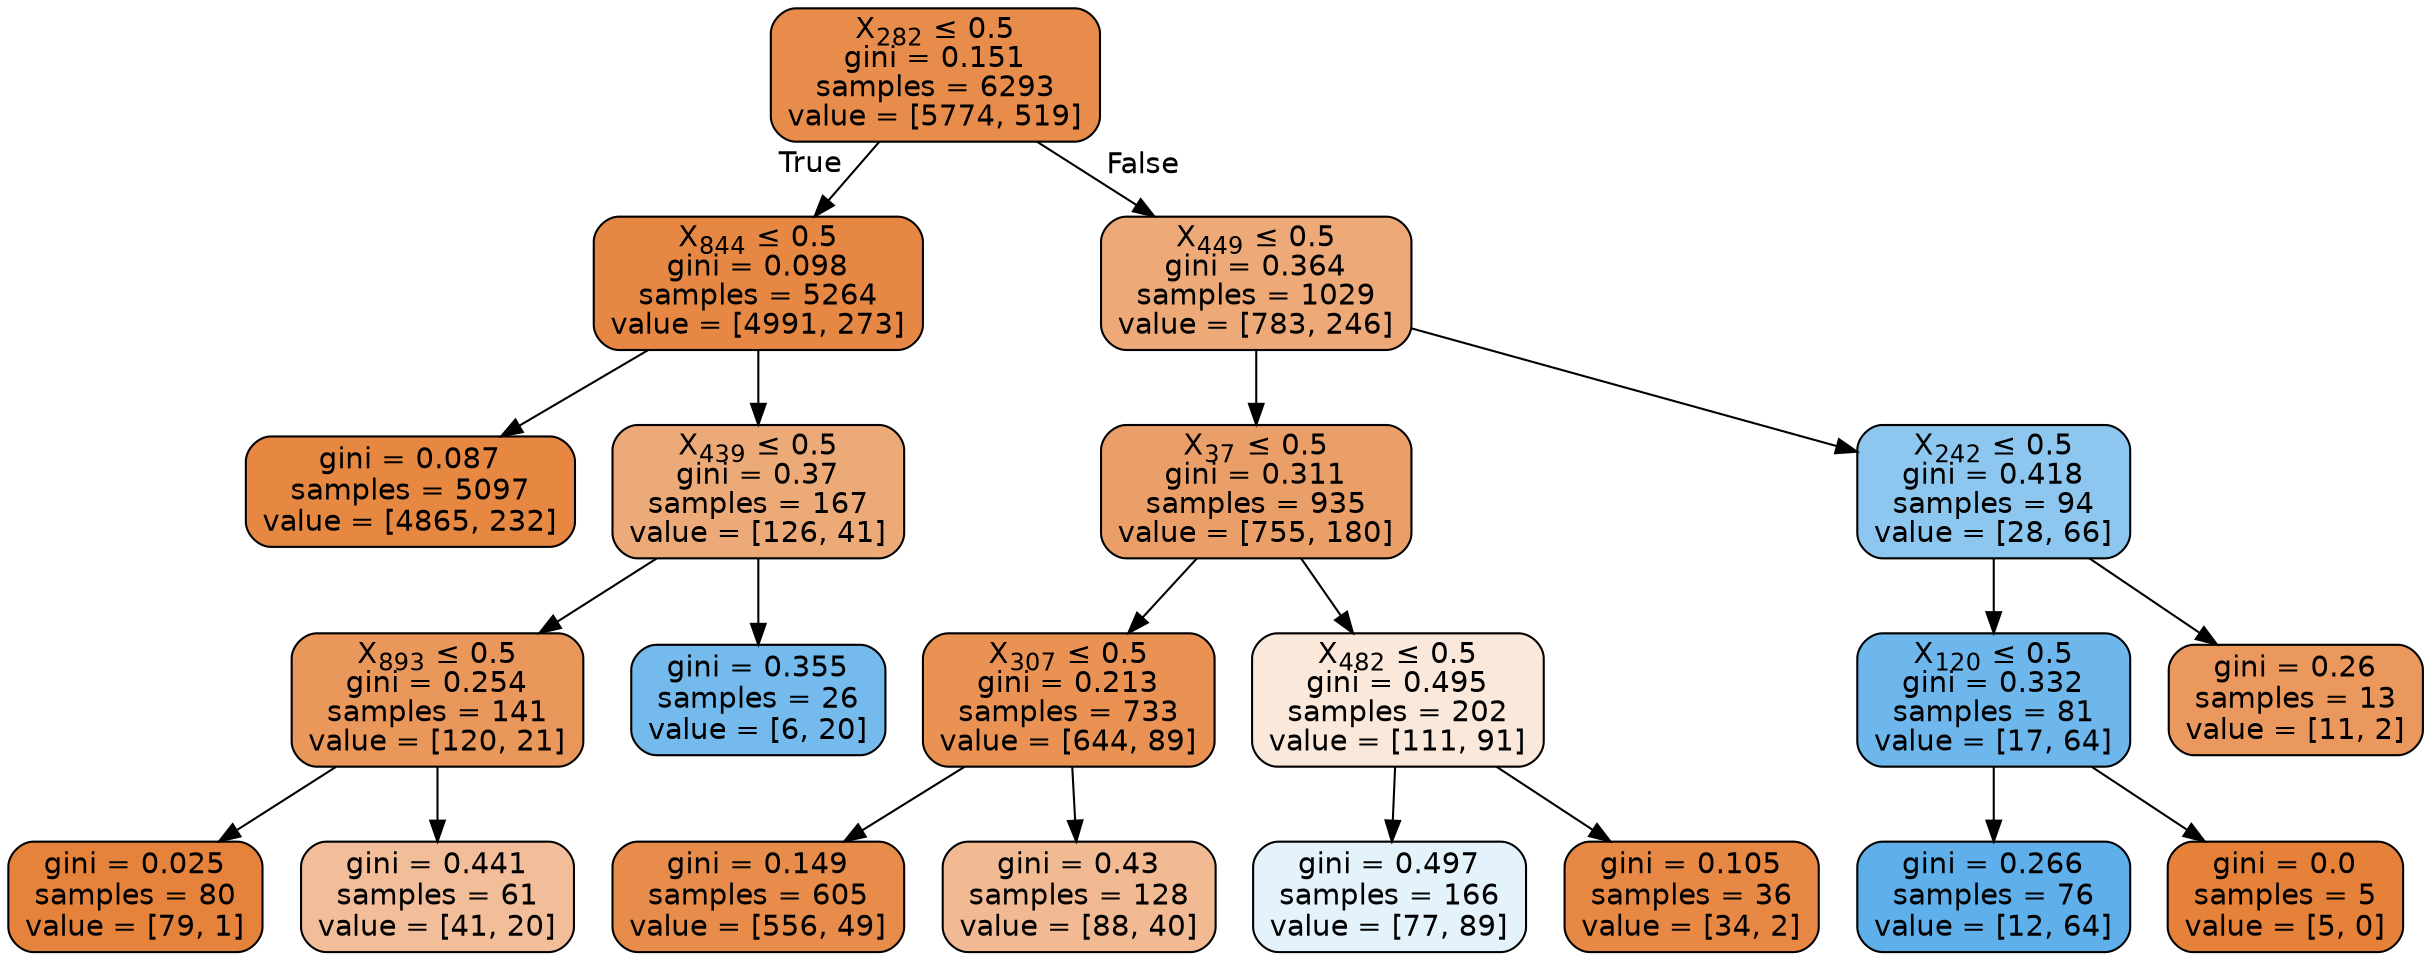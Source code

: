 digraph Tree {
node [shape=box, style="filled, rounded", color="black", fontname=helvetica] ;
edge [fontname=helvetica] ;
0 [label=<X<SUB>282</SUB> &le; 0.5<br/>gini = 0.151<br/>samples = 6293<br/>value = [5774, 519]>, fillcolor="#e78c4b"] ;
1 [label=<X<SUB>844</SUB> &le; 0.5<br/>gini = 0.098<br/>samples = 5264<br/>value = [4991, 273]>, fillcolor="#e68844"] ;
0 -> 1 [labeldistance=2.5, labelangle=45, headlabel="True"] ;
2 [label=<gini = 0.087<br/>samples = 5097<br/>value = [4865, 232]>, fillcolor="#e68742"] ;
1 -> 2 ;
3 [label=<X<SUB>439</SUB> &le; 0.5<br/>gini = 0.37<br/>samples = 167<br/>value = [126, 41]>, fillcolor="#edaa79"] ;
1 -> 3 ;
4 [label=<X<SUB>893</SUB> &le; 0.5<br/>gini = 0.254<br/>samples = 141<br/>value = [120, 21]>, fillcolor="#ea975c"] ;
3 -> 4 ;
5 [label=<gini = 0.025<br/>samples = 80<br/>value = [79, 1]>, fillcolor="#e5833c"] ;
4 -> 5 ;
6 [label=<gini = 0.441<br/>samples = 61<br/>value = [41, 20]>, fillcolor="#f2be9a"] ;
4 -> 6 ;
7 [label=<gini = 0.355<br/>samples = 26<br/>value = [6, 20]>, fillcolor="#74baed"] ;
3 -> 7 ;
8 [label=<X<SUB>449</SUB> &le; 0.5<br/>gini = 0.364<br/>samples = 1029<br/>value = [783, 246]>, fillcolor="#eda977"] ;
0 -> 8 [labeldistance=2.5, labelangle=-45, headlabel="False"] ;
9 [label=<X<SUB>37</SUB> &le; 0.5<br/>gini = 0.311<br/>samples = 935<br/>value = [755, 180]>, fillcolor="#eb9f68"] ;
8 -> 9 ;
10 [label=<X<SUB>307</SUB> &le; 0.5<br/>gini = 0.213<br/>samples = 733<br/>value = [644, 89]>, fillcolor="#e99254"] ;
9 -> 10 ;
11 [label=<gini = 0.149<br/>samples = 605<br/>value = [556, 49]>, fillcolor="#e78c4a"] ;
10 -> 11 ;
12 [label=<gini = 0.43<br/>samples = 128<br/>value = [88, 40]>, fillcolor="#f1ba93"] ;
10 -> 12 ;
13 [label=<X<SUB>482</SUB> &le; 0.5<br/>gini = 0.495<br/>samples = 202<br/>value = [111, 91]>, fillcolor="#fae8db"] ;
9 -> 13 ;
14 [label=<gini = 0.497<br/>samples = 166<br/>value = [77, 89]>, fillcolor="#e4f2fb"] ;
13 -> 14 ;
15 [label=<gini = 0.105<br/>samples = 36<br/>value = [34, 2]>, fillcolor="#e78845"] ;
13 -> 15 ;
16 [label=<X<SUB>242</SUB> &le; 0.5<br/>gini = 0.418<br/>samples = 94<br/>value = [28, 66]>, fillcolor="#8dc7f0"] ;
8 -> 16 ;
17 [label=<X<SUB>120</SUB> &le; 0.5<br/>gini = 0.332<br/>samples = 81<br/>value = [17, 64]>, fillcolor="#6eb7ec"] ;
16 -> 17 ;
18 [label=<gini = 0.266<br/>samples = 76<br/>value = [12, 64]>, fillcolor="#5eafea"] ;
17 -> 18 ;
19 [label=<gini = 0.0<br/>samples = 5<br/>value = [5, 0]>, fillcolor="#e58139"] ;
17 -> 19 ;
20 [label=<gini = 0.26<br/>samples = 13<br/>value = [11, 2]>, fillcolor="#ea985d"] ;
16 -> 20 ;
}